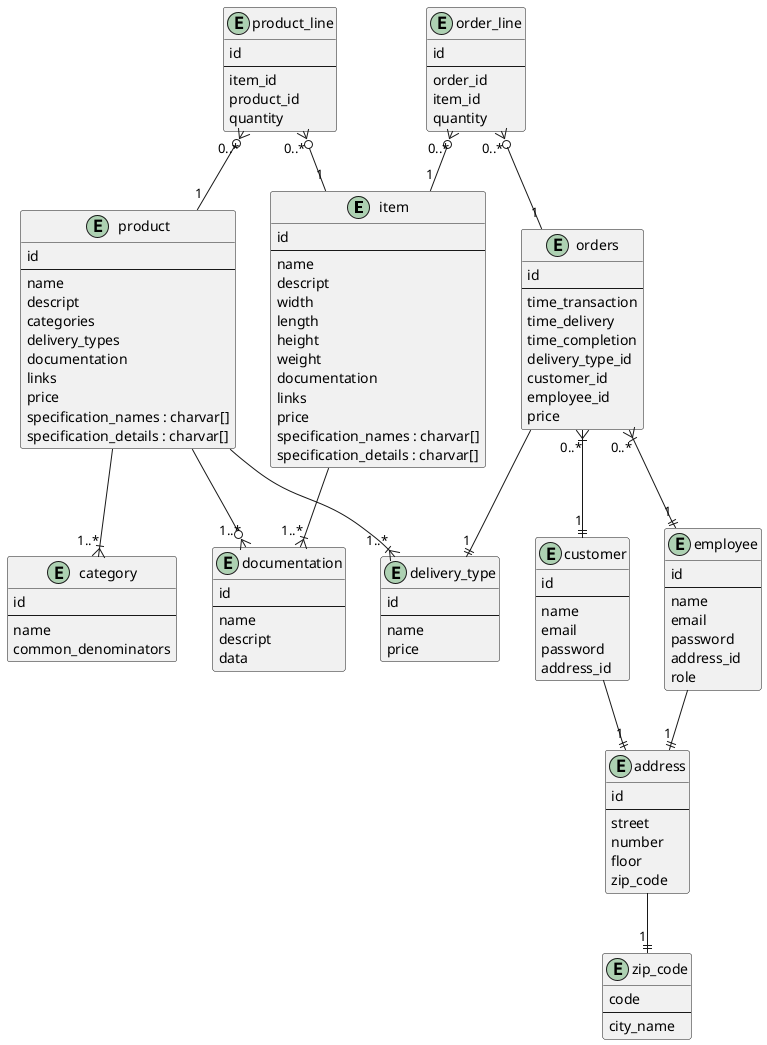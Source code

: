 @startuml

entity item {
    id
    --
    name
    descript
    width
    length
    height
    weight
    documentation
    links
    price
    specification_names : charvar[]
    specification_details : charvar[]
}
entity product {
    id
    --
    name
    descript
    categories
    delivery_types
    documentation
    links
    price
    specification_names : charvar[]
    specification_details : charvar[]
}
entity product_line {
    id
    --
    item_id
    product_id
    quantity
}
entity documentation {
    id
    --
    name
    descript
    data
}
entity customer {
    id
    --
    name
    email
    password
    address_id
}
entity employee {
    id
    --
    name
    email
    password
    address_id
    role
}
entity orders {
    id
    --
    time_transaction
    time_delivery
    time_completion
    delivery_type_id
    customer_id
    employee_id
    price
}
entity order_line {
    id
    --
    order_id
    item_id
    quantity
}
entity delivery_type {
    id
    --
    name
    price
}
entity category {
    id
    --
    name
    common_denominators
}
entity address {
    id
    --
    street
    number
    floor
    zip_code
}
entity zip_code {
    code
    --
    city_name
}

product_line "0..*" }o-- "1" item
product_line "0..*" }o-- "1" product

order_line "0..*" }o-- "1" orders
order_line "0..*" }o-- "1" item

product " " --o{ "1..*" documentation
item " " --|{ "1..*" documentation

product " " --|{ "1..*" delivery_type
product " " --|{ "1..*" category

orders "0..*" }|--|| "1" customer
orders "0..*" }|--|| "1" employee
orders " " --|| "1" delivery_type

customer " " --|| "1" address
employee " " --|| "1" address

address " " --|| "1" zip_code

@enduml